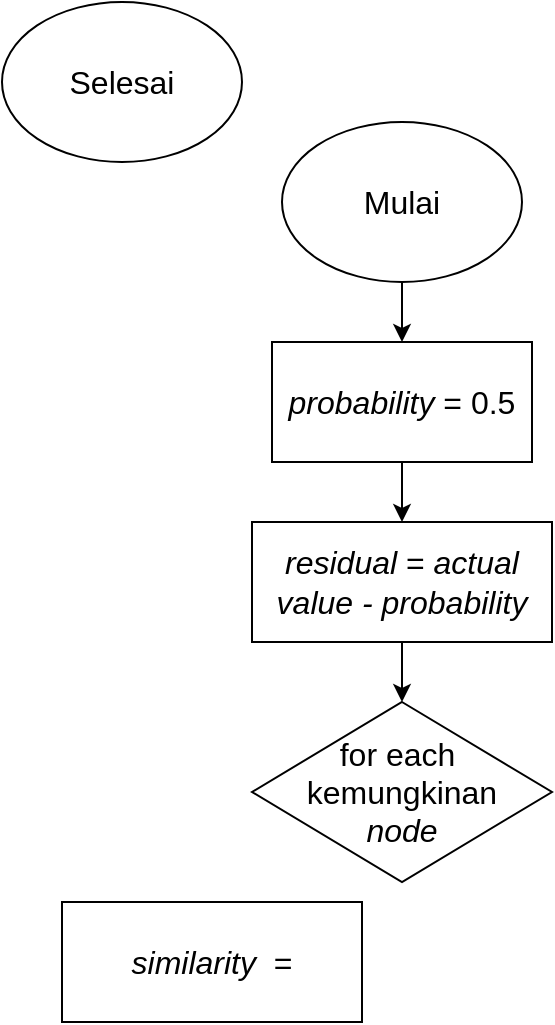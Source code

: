 <mxfile version="14.5.4" type="device"><diagram id="ZSuWPww9lJC4hwGd8WmV" name="Page-1"><mxGraphModel dx="761" dy="1519" grid="1" gridSize="10" guides="1" tooltips="1" connect="1" arrows="1" fold="1" page="1" pageScale="1" pageWidth="850" pageHeight="1100" math="0" shadow="0"><root><mxCell id="0"/><mxCell id="1" parent="0"/><mxCell id="ETIYsnf0tQf5rVup3Z6--1" value="&lt;font style=&quot;font-size: 16px&quot;&gt;Mulai&lt;/font&gt;" style="ellipse;whiteSpace=wrap;html=1;" parent="1" vertex="1"><mxGeometry x="250" y="40" width="120" height="80" as="geometry"/></mxCell><mxCell id="ETIYsnf0tQf5rVup3Z6--2" value="&lt;font style=&quot;font-size: 16px&quot;&gt;Selesai&lt;/font&gt;" style="ellipse;whiteSpace=wrap;html=1;" parent="1" vertex="1"><mxGeometry x="110" y="-20" width="120" height="80" as="geometry"/></mxCell><mxCell id="ETIYsnf0tQf5rVup3Z6--3" value="&lt;font style=&quot;font-size: 16px&quot;&gt;&lt;i&gt;probability&lt;/i&gt; = 0.5&lt;/font&gt;" style="rounded=0;whiteSpace=wrap;html=1;" parent="1" vertex="1"><mxGeometry x="245" y="150" width="130" height="60" as="geometry"/></mxCell><mxCell id="CC9fYDx5eDoYc5mhcQ1g-1" value="&lt;span style=&quot;font-size: 16px&quot;&gt;&lt;i&gt;residual&lt;/i&gt;&amp;nbsp;= &lt;i&gt;actual value - probability&lt;/i&gt;&lt;/span&gt;" style="rounded=0;whiteSpace=wrap;html=1;" vertex="1" parent="1"><mxGeometry x="235" y="240" width="150" height="60" as="geometry"/></mxCell><mxCell id="CC9fYDx5eDoYc5mhcQ1g-2" value="" style="endArrow=classic;html=1;exitX=0.5;exitY=1;exitDx=0;exitDy=0;entryX=0.5;entryY=0;entryDx=0;entryDy=0;" edge="1" parent="1" source="ETIYsnf0tQf5rVup3Z6--1" target="ETIYsnf0tQf5rVup3Z6--3"><mxGeometry width="50" height="50" relative="1" as="geometry"><mxPoint x="390" y="260" as="sourcePoint"/><mxPoint x="440" y="210" as="targetPoint"/></mxGeometry></mxCell><mxCell id="CC9fYDx5eDoYc5mhcQ1g-3" value="" style="endArrow=classic;html=1;exitX=0.5;exitY=1;exitDx=0;exitDy=0;entryX=0.5;entryY=0;entryDx=0;entryDy=0;" edge="1" parent="1" source="ETIYsnf0tQf5rVup3Z6--3" target="CC9fYDx5eDoYc5mhcQ1g-1"><mxGeometry width="50" height="50" relative="1" as="geometry"><mxPoint x="350" y="230" as="sourcePoint"/><mxPoint x="400" y="180" as="targetPoint"/></mxGeometry></mxCell><mxCell id="CC9fYDx5eDoYc5mhcQ1g-5" value="&lt;font style=&quot;font-size: 16px&quot;&gt;for each&amp;nbsp;&lt;br&gt;kemungkinan&lt;br&gt;&lt;i&gt;node&lt;/i&gt;&lt;/font&gt;" style="rhombus;whiteSpace=wrap;html=1;" vertex="1" parent="1"><mxGeometry x="235" y="330" width="150" height="90" as="geometry"/></mxCell><mxCell id="CC9fYDx5eDoYc5mhcQ1g-7" value="" style="endArrow=classic;html=1;exitX=0.5;exitY=1;exitDx=0;exitDy=0;entryX=0.5;entryY=0;entryDx=0;entryDy=0;" edge="1" parent="1" source="CC9fYDx5eDoYc5mhcQ1g-1" target="CC9fYDx5eDoYc5mhcQ1g-5"><mxGeometry width="50" height="50" relative="1" as="geometry"><mxPoint x="350" y="330" as="sourcePoint"/><mxPoint x="400" y="280" as="targetPoint"/></mxGeometry></mxCell><mxCell id="CC9fYDx5eDoYc5mhcQ1g-8" value="&lt;span style=&quot;font-size: 16px&quot;&gt;&lt;i&gt;similarity&amp;nbsp;&lt;/i&gt;&amp;nbsp;=&lt;br&gt;&lt;/span&gt;" style="rounded=0;whiteSpace=wrap;html=1;" vertex="1" parent="1"><mxGeometry x="140" y="430" width="150" height="60" as="geometry"/></mxCell></root></mxGraphModel></diagram></mxfile>